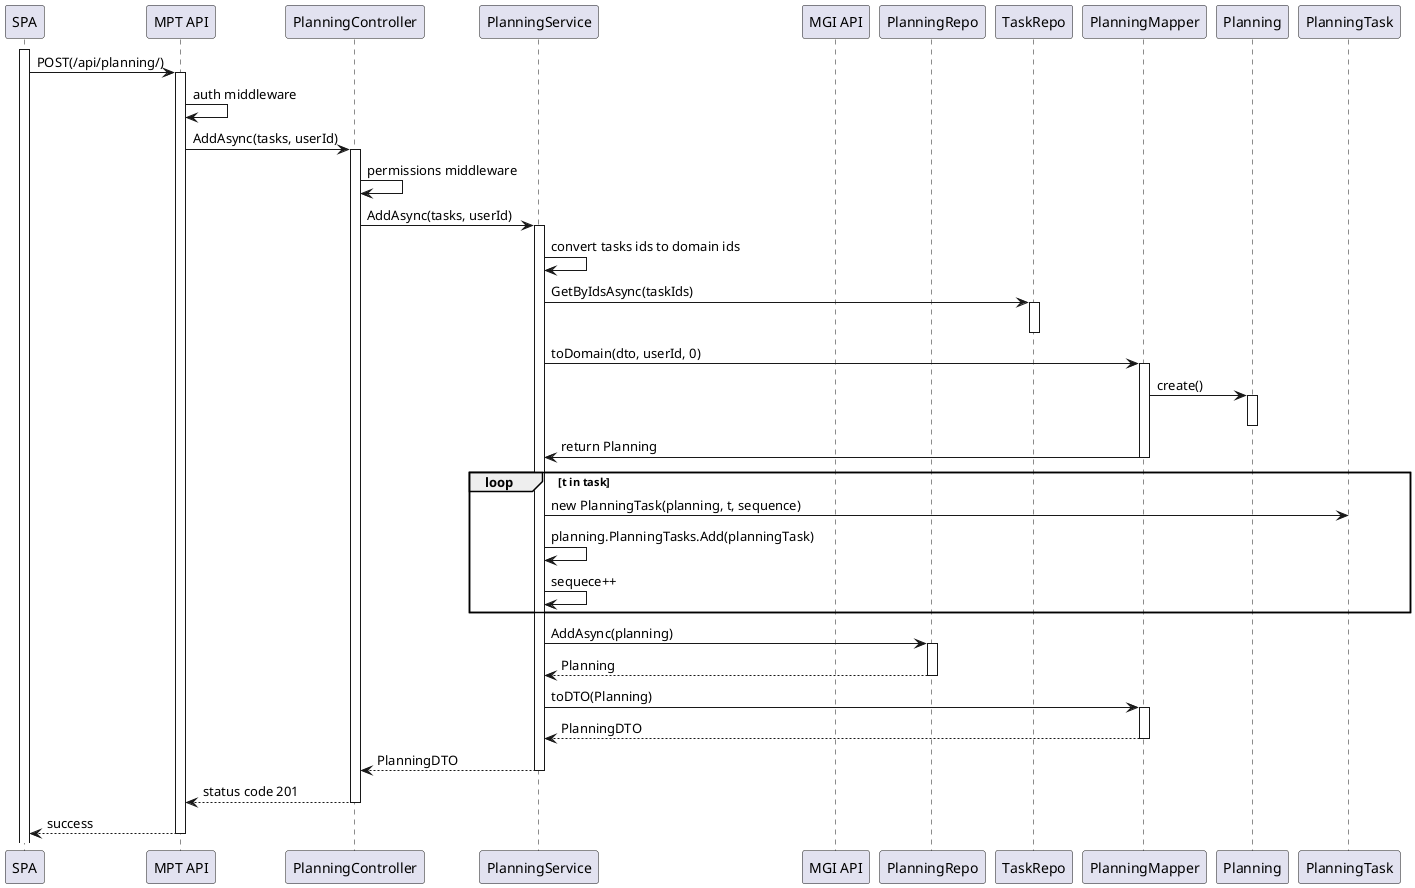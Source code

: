 @startuml
participant SPA
participant "MPT API" as API
participant "PlanningController" as Ctrl
participant "PlanningService" as Srv
participant "MGI API" as API2
participant "PlanningRepo" as Repo
participant "TaskRepo" as tr
participant "PlanningMapper" as Map
participant "Planning" as Planning
participant "PlanningTask" as pt

activate SPA
SPA -> API: POST(/api/planning/)
activate API

API -> API: auth middleware 
API -> Ctrl: AddAsync(tasks, userId)
activate Ctrl

Ctrl -> Ctrl: permissions middleware 
Ctrl -> Srv: AddAsync(tasks, userId)
activate Srv

Srv -> Srv: convert tasks ids to domain ids

Srv -> tr: GetByIdsAsync(taskIds)
activate tr
deactivate tr

Srv -> Map : toDomain(dto, userId, 0)
activate Map
Map -> Planning: create()
activate Planning
deactivate Planning
Map -> Srv: return Planning
deactivate Map


loop t in task
Srv -> pt: new PlanningTask(planning, t, sequence)
Srv -> Srv: planning.PlanningTasks.Add(planningTask)
Srv -> Srv: sequece++
end

Srv -> Repo: AddAsync(planning)
activate Repo
Repo --> Srv: Planning
deactivate Repo

Srv -> Map: toDTO(Planning)
activate Map
Map --> Srv: PlanningDTO
deactivate Map

Srv --> Ctrl: PlanningDTO
deactivate Srv

Ctrl --> API: status code 201
deactivate Ctrl

API --> SPA: success
deactivate API


@enduml